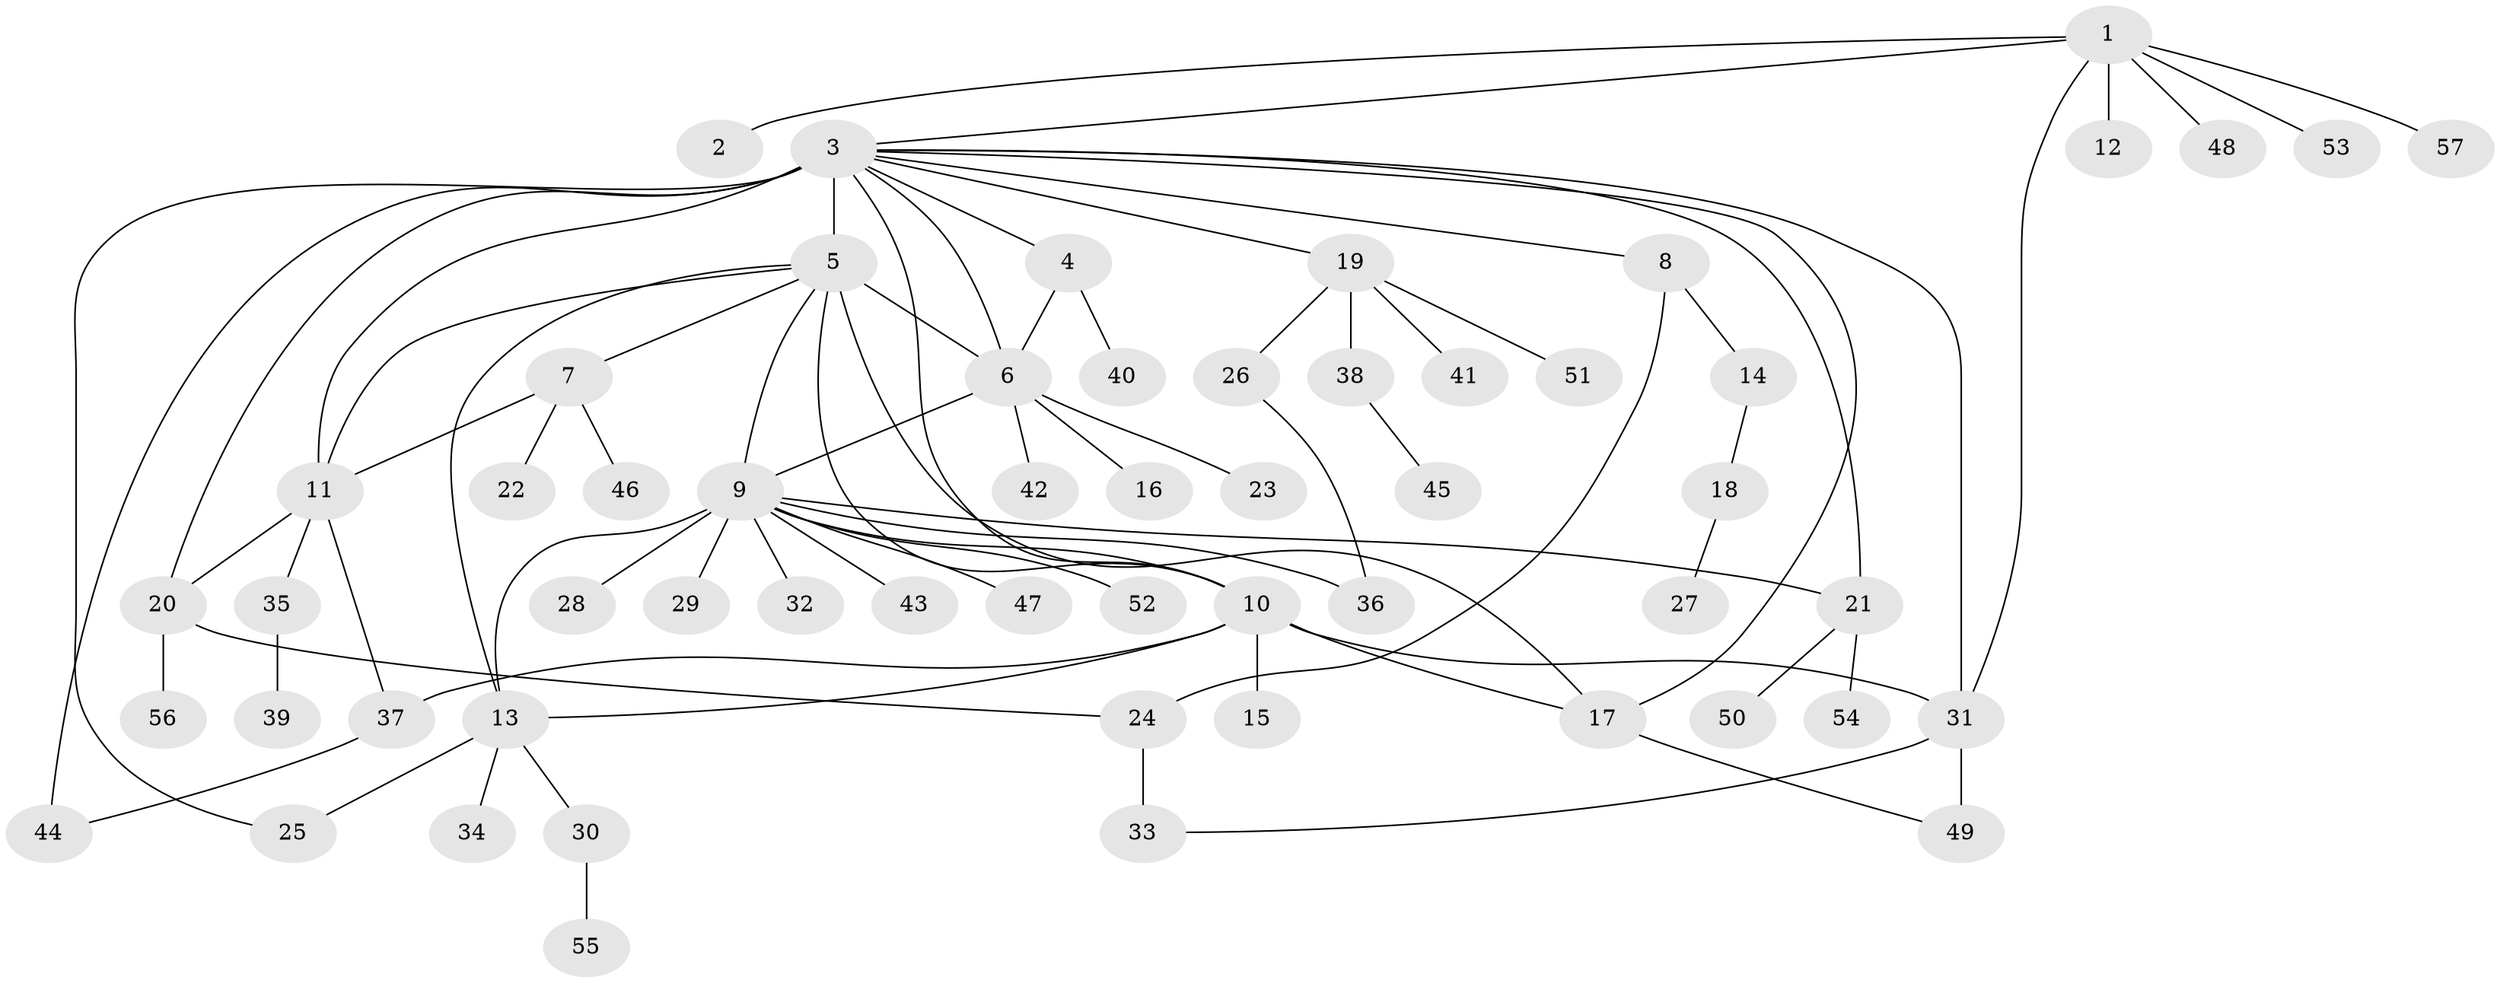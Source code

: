 // original degree distribution, {8: 0.017699115044247787, 1: 0.5663716814159292, 32: 0.008849557522123894, 5: 0.05309734513274336, 2: 0.20353982300884957, 4: 0.02654867256637168, 13: 0.008849557522123894, 14: 0.008849557522123894, 7: 0.017699115044247787, 3: 0.07964601769911504, 6: 0.008849557522123894}
// Generated by graph-tools (version 1.1) at 2025/35/03/09/25 02:35:18]
// undirected, 57 vertices, 78 edges
graph export_dot {
graph [start="1"]
  node [color=gray90,style=filled];
  1;
  2;
  3;
  4;
  5;
  6;
  7;
  8;
  9;
  10;
  11;
  12;
  13;
  14;
  15;
  16;
  17;
  18;
  19;
  20;
  21;
  22;
  23;
  24;
  25;
  26;
  27;
  28;
  29;
  30;
  31;
  32;
  33;
  34;
  35;
  36;
  37;
  38;
  39;
  40;
  41;
  42;
  43;
  44;
  45;
  46;
  47;
  48;
  49;
  50;
  51;
  52;
  53;
  54;
  55;
  56;
  57;
  1 -- 2 [weight=1.0];
  1 -- 3 [weight=1.0];
  1 -- 12 [weight=1.0];
  1 -- 31 [weight=1.0];
  1 -- 48 [weight=1.0];
  1 -- 53 [weight=1.0];
  1 -- 57 [weight=1.0];
  3 -- 4 [weight=1.0];
  3 -- 5 [weight=16.0];
  3 -- 6 [weight=1.0];
  3 -- 8 [weight=1.0];
  3 -- 10 [weight=1.0];
  3 -- 11 [weight=1.0];
  3 -- 17 [weight=1.0];
  3 -- 19 [weight=1.0];
  3 -- 20 [weight=1.0];
  3 -- 21 [weight=1.0];
  3 -- 25 [weight=1.0];
  3 -- 31 [weight=1.0];
  3 -- 44 [weight=1.0];
  4 -- 6 [weight=1.0];
  4 -- 40 [weight=1.0];
  5 -- 6 [weight=1.0];
  5 -- 7 [weight=1.0];
  5 -- 9 [weight=1.0];
  5 -- 10 [weight=1.0];
  5 -- 11 [weight=1.0];
  5 -- 13 [weight=1.0];
  5 -- 17 [weight=1.0];
  6 -- 9 [weight=1.0];
  6 -- 16 [weight=1.0];
  6 -- 23 [weight=1.0];
  6 -- 42 [weight=1.0];
  7 -- 11 [weight=1.0];
  7 -- 22 [weight=1.0];
  7 -- 46 [weight=1.0];
  8 -- 14 [weight=1.0];
  8 -- 24 [weight=1.0];
  9 -- 10 [weight=1.0];
  9 -- 13 [weight=1.0];
  9 -- 21 [weight=1.0];
  9 -- 28 [weight=1.0];
  9 -- 29 [weight=1.0];
  9 -- 32 [weight=1.0];
  9 -- 36 [weight=1.0];
  9 -- 43 [weight=1.0];
  9 -- 47 [weight=1.0];
  9 -- 52 [weight=1.0];
  10 -- 13 [weight=1.0];
  10 -- 15 [weight=7.0];
  10 -- 17 [weight=1.0];
  10 -- 31 [weight=1.0];
  10 -- 37 [weight=1.0];
  11 -- 20 [weight=1.0];
  11 -- 35 [weight=1.0];
  11 -- 37 [weight=1.0];
  13 -- 25 [weight=1.0];
  13 -- 30 [weight=1.0];
  13 -- 34 [weight=1.0];
  14 -- 18 [weight=1.0];
  17 -- 49 [weight=1.0];
  18 -- 27 [weight=1.0];
  19 -- 26 [weight=1.0];
  19 -- 38 [weight=1.0];
  19 -- 41 [weight=1.0];
  19 -- 51 [weight=1.0];
  20 -- 24 [weight=1.0];
  20 -- 56 [weight=1.0];
  21 -- 50 [weight=1.0];
  21 -- 54 [weight=1.0];
  24 -- 33 [weight=2.0];
  26 -- 36 [weight=1.0];
  30 -- 55 [weight=1.0];
  31 -- 33 [weight=1.0];
  31 -- 49 [weight=3.0];
  35 -- 39 [weight=1.0];
  37 -- 44 [weight=1.0];
  38 -- 45 [weight=1.0];
}
